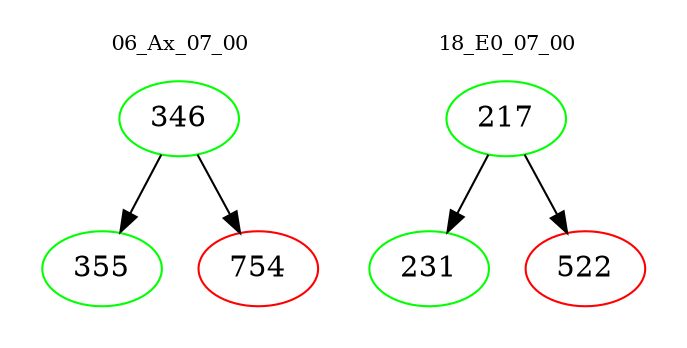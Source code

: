 digraph{
subgraph cluster_0 {
color = white
label = "06_Ax_07_00";
fontsize=10;
T0_346 [label="346", color="green"]
T0_346 -> T0_355 [color="black"]
T0_355 [label="355", color="green"]
T0_346 -> T0_754 [color="black"]
T0_754 [label="754", color="red"]
}
subgraph cluster_1 {
color = white
label = "18_E0_07_00";
fontsize=10;
T1_217 [label="217", color="green"]
T1_217 -> T1_231 [color="black"]
T1_231 [label="231", color="green"]
T1_217 -> T1_522 [color="black"]
T1_522 [label="522", color="red"]
}
}
